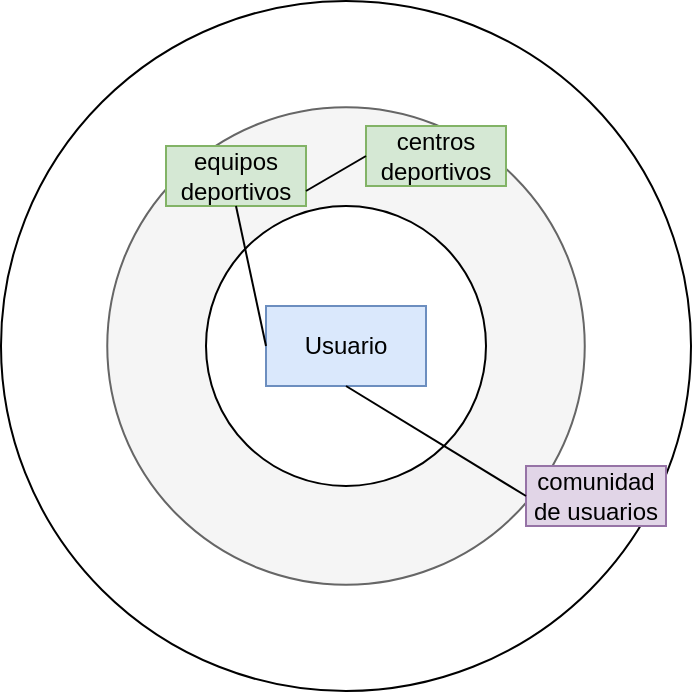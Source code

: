 <mxfile version="24.7.14">
  <diagram name="Página-1" id="yozzu_DOfgsMWUrGZd9m">
    <mxGraphModel grid="1" page="1" gridSize="10" guides="1" tooltips="1" connect="1" arrows="1" fold="1" pageScale="1" pageWidth="827" pageHeight="1169" math="0" shadow="0">
      <root>
        <mxCell id="0" />
        <mxCell id="1" parent="0" />
        <mxCell id="QquPD44U6fNzwxnUtJxP-3" value="" style="ellipse;whiteSpace=wrap;html=1;aspect=fixed;" vertex="1" parent="1">
          <mxGeometry x="227.5" y="107.5" width="345" height="345" as="geometry" />
        </mxCell>
        <mxCell id="QquPD44U6fNzwxnUtJxP-2" value="" style="ellipse;whiteSpace=wrap;html=1;aspect=fixed;fillColor=#f5f5f5;fontColor=#333333;strokeColor=#666666;" vertex="1" parent="1">
          <mxGeometry x="280.63" y="160.63" width="238.75" height="238.75" as="geometry" />
        </mxCell>
        <mxCell id="QquPD44U6fNzwxnUtJxP-1" value="" style="ellipse;whiteSpace=wrap;html=1;aspect=fixed;" vertex="1" parent="1">
          <mxGeometry x="330" y="210" width="140" height="140" as="geometry" />
        </mxCell>
        <mxCell id="QquPD44U6fNzwxnUtJxP-4" value="Usuario" style="rounded=0;whiteSpace=wrap;html=1;fillColor=#dae8fc;strokeColor=#6c8ebf;" vertex="1" parent="1">
          <mxGeometry x="360" y="260" width="80" height="40" as="geometry" />
        </mxCell>
        <mxCell id="QquPD44U6fNzwxnUtJxP-5" value="equipos deportivos" style="rounded=0;whiteSpace=wrap;html=1;fillColor=#d5e8d4;strokeColor=#82b366;" vertex="1" parent="1">
          <mxGeometry x="310" y="180" width="70" height="30" as="geometry" />
        </mxCell>
        <mxCell id="QquPD44U6fNzwxnUtJxP-6" value="comunidad de usuarios" style="rounded=0;whiteSpace=wrap;html=1;fillColor=#e1d5e7;strokeColor=#9673a6;" vertex="1" parent="1">
          <mxGeometry x="490" y="340" width="70" height="30" as="geometry" />
        </mxCell>
        <mxCell id="QquPD44U6fNzwxnUtJxP-7" value="centros deportivos" style="rounded=0;whiteSpace=wrap;html=1;fillColor=#d5e8d4;strokeColor=#82b366;" vertex="1" parent="1">
          <mxGeometry x="410" y="170" width="70" height="30" as="geometry" />
        </mxCell>
        <mxCell id="QquPD44U6fNzwxnUtJxP-8" value="" style="endArrow=none;html=1;rounded=0;exitX=0;exitY=0.5;exitDx=0;exitDy=0;entryX=0.5;entryY=1;entryDx=0;entryDy=0;" edge="1" parent="1" source="QquPD44U6fNzwxnUtJxP-4" target="QquPD44U6fNzwxnUtJxP-5">
          <mxGeometry width="50" height="50" relative="1" as="geometry">
            <mxPoint x="350" y="290" as="sourcePoint" />
            <mxPoint x="400" y="240" as="targetPoint" />
          </mxGeometry>
        </mxCell>
        <mxCell id="QquPD44U6fNzwxnUtJxP-9" value="" style="endArrow=none;html=1;rounded=0;exitX=1;exitY=0.75;exitDx=0;exitDy=0;entryX=0;entryY=0.5;entryDx=0;entryDy=0;" edge="1" parent="1" source="QquPD44U6fNzwxnUtJxP-5" target="QquPD44U6fNzwxnUtJxP-7">
          <mxGeometry width="50" height="50" relative="1" as="geometry">
            <mxPoint x="350" y="290" as="sourcePoint" />
            <mxPoint x="400" y="240" as="targetPoint" />
          </mxGeometry>
        </mxCell>
        <mxCell id="QquPD44U6fNzwxnUtJxP-10" value="" style="endArrow=none;html=1;rounded=0;entryX=0.5;entryY=1;entryDx=0;entryDy=0;exitX=0;exitY=0.5;exitDx=0;exitDy=0;" edge="1" parent="1" source="QquPD44U6fNzwxnUtJxP-6" target="QquPD44U6fNzwxnUtJxP-4">
          <mxGeometry width="50" height="50" relative="1" as="geometry">
            <mxPoint x="350" y="290" as="sourcePoint" />
            <mxPoint x="400" y="240" as="targetPoint" />
          </mxGeometry>
        </mxCell>
      </root>
    </mxGraphModel>
  </diagram>
</mxfile>
